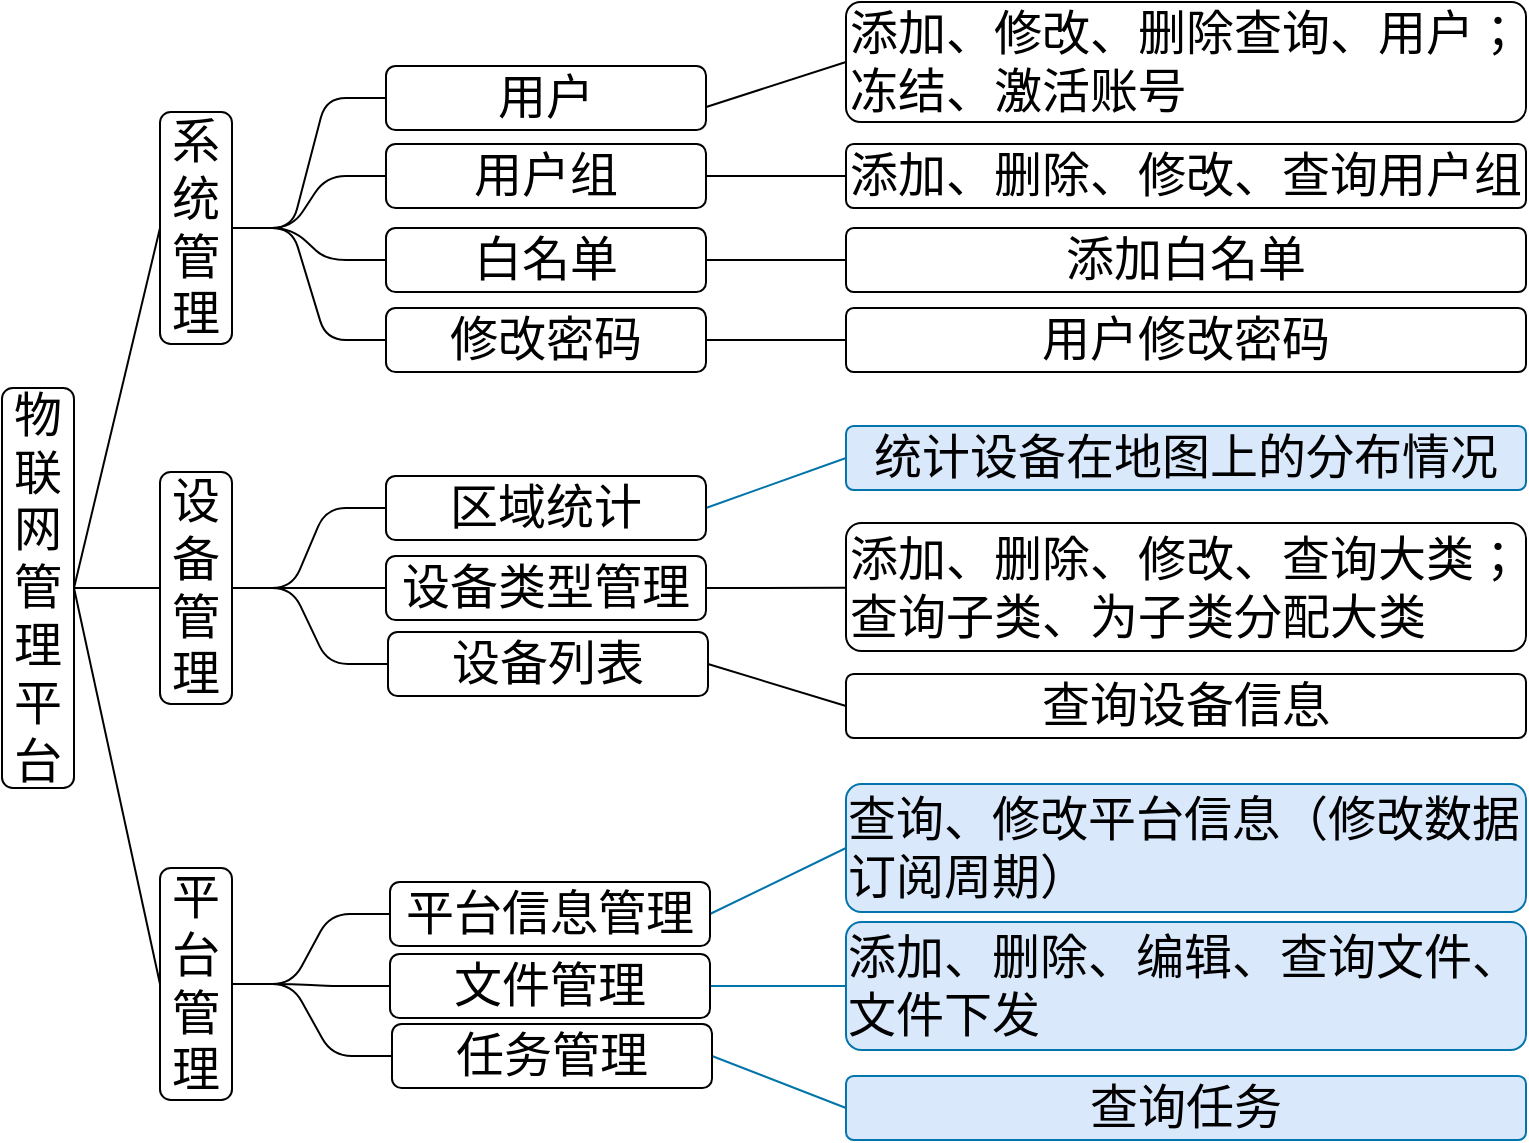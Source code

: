 <mxfile version="10.6.9" type="github"><diagram id="yHHRSJ2rEuBWz8w-P4Vs" name="第 1 页"><mxGraphModel dx="1188" dy="658" grid="1" gridSize="10" guides="1" tooltips="1" connect="1" arrows="1" fold="1" page="1" pageScale="1" pageWidth="827" pageHeight="1169" math="0" shadow="0"><root><mxCell id="0"/><mxCell id="1" parent="0"/><mxCell id="HEwijPK3uFNiO1ilvZ92-25" style="edgeStyle=entityRelationEdgeStyle;rounded=1;orthogonalLoop=1;jettySize=auto;html=1;exitX=1;exitY=0.5;exitDx=0;exitDy=0;entryX=0;entryY=0.5;entryDx=0;entryDy=0;endArrow=none;align=center;fontSize=24;fontColor=#000000;fillColor=none;" parent="1" source="HEwijPK3uFNiO1ilvZ92-74" target="HEwijPK3uFNiO1ilvZ92-24" edge="1"><mxGeometry relative="1" as="geometry"><mxPoint x="178.31" y="413.897" as="sourcePoint"/></mxGeometry></mxCell><mxCell id="HEwijPK3uFNiO1ilvZ92-32" style="edgeStyle=entityRelationEdgeStyle;rounded=1;orthogonalLoop=1;jettySize=auto;html=1;entryX=0;entryY=0.5;entryDx=0;entryDy=0;endArrow=none;align=center;exitX=1;exitY=0.5;exitDx=0;exitDy=0;fontSize=24;fontColor=#000000;fillColor=none;" parent="1" source="HEwijPK3uFNiO1ilvZ92-74" target="HEwijPK3uFNiO1ilvZ92-31" edge="1"><mxGeometry relative="1" as="geometry"><mxPoint x="130" y="418" as="sourcePoint"/></mxGeometry></mxCell><mxCell id="HEwijPK3uFNiO1ilvZ92-72" style="edgeStyle=entityRelationEdgeStyle;rounded=1;orthogonalLoop=1;jettySize=auto;html=1;entryX=0;entryY=0.5;entryDx=0;entryDy=0;endArrow=none;align=center;exitX=1;exitY=0.5;exitDx=0;exitDy=0;fontSize=24;fontColor=#000000;fillColor=none;" parent="1" source="HEwijPK3uFNiO1ilvZ92-74" target="HEwijPK3uFNiO1ilvZ92-26" edge="1"><mxGeometry relative="1" as="geometry"><mxPoint x="130" y="414" as="sourcePoint"/></mxGeometry></mxCell><mxCell id="HEwijPK3uFNiO1ilvZ92-73" style="edgeStyle=entityRelationEdgeStyle;rounded=1;orthogonalLoop=1;jettySize=auto;html=1;entryX=0;entryY=0.5;entryDx=0;entryDy=0;endArrow=none;align=center;exitX=1;exitY=0.5;exitDx=0;exitDy=0;fontSize=24;fontColor=#000000;fillColor=none;" parent="1" source="HEwijPK3uFNiO1ilvZ92-74" target="HEwijPK3uFNiO1ilvZ92-22" edge="1"><mxGeometry relative="1" as="geometry"><mxPoint x="140" y="408" as="sourcePoint"/></mxGeometry></mxCell><mxCell id="fBOdkyeobrGmgsWnieAc-47" style="edgeStyle=none;rounded=1;orthogonalLoop=1;jettySize=auto;html=1;exitX=1;exitY=0.5;exitDx=0;exitDy=0;entryX=0;entryY=0.5;entryDx=0;entryDy=0;endArrow=none;fontSize=24;fontColor=#000000;align=center;fillColor=none;" edge="1" parent="1" target="fBOdkyeobrGmgsWnieAc-19"><mxGeometry relative="1" as="geometry"><mxPoint x="366.118" y="343.471" as="sourcePoint"/></mxGeometry></mxCell><mxCell id="HEwijPK3uFNiO1ilvZ92-22" value="&lt;font style=&quot;font-size: 24px;&quot;&gt;用户&lt;/font&gt;" style="rounded=1;whiteSpace=wrap;html=1;align=center;fontSize=24;fillColor=none;" parent="1" vertex="1"><mxGeometry x="206" y="323" width="160" height="32" as="geometry"/></mxCell><mxCell id="fBOdkyeobrGmgsWnieAc-19" value="&lt;font style=&quot;font-size: 24px&quot;&gt;添加、修改、删除查询、用户；&lt;br&gt;&lt;div style=&quot;text-align: left&quot;&gt;&lt;span&gt;冻结、激活账号&lt;/span&gt;&lt;/div&gt;&lt;/font&gt;" style="rounded=1;whiteSpace=wrap;html=1;align=center;fontSize=24;fillColor=none;arcSize=12;" vertex="1" parent="1"><mxGeometry x="436" y="291" width="340" height="60" as="geometry"/></mxCell><mxCell id="HEwijPK3uFNiO1ilvZ92-24" value="&lt;font style=&quot;font-size: 24px;&quot;&gt;用户组&lt;/font&gt;" style="rounded=1;whiteSpace=wrap;html=1;align=center;fontSize=24;autosize=0;fillColor=none;" parent="1" vertex="1"><mxGeometry x="206" y="362" width="160" height="32" as="geometry"/></mxCell><mxCell id="fBOdkyeobrGmgsWnieAc-58" value="" style="edgeStyle=entityRelationEdgeStyle;rounded=0;orthogonalLoop=1;jettySize=auto;html=1;endArrow=none;endFill=0;fontSize=24;fontColor=#333333;align=center;" edge="1" parent="1" source="fBOdkyeobrGmgsWnieAc-21" target="HEwijPK3uFNiO1ilvZ92-24"><mxGeometry relative="1" as="geometry"/></mxCell><mxCell id="fBOdkyeobrGmgsWnieAc-21" value="添加、删除、修改、查询用户组&lt;br&gt;" style="rounded=1;whiteSpace=wrap;html=1;align=center;fontSize=24;autosize=0;fillColor=none;arcSize=12;" vertex="1" parent="1"><mxGeometry x="436" y="362" width="340" height="32" as="geometry"/></mxCell><mxCell id="fBOdkyeobrGmgsWnieAc-55" style="edgeStyle=entityRelationEdgeStyle;rounded=0;orthogonalLoop=1;jettySize=auto;html=1;exitX=1;exitY=0.5;exitDx=0;exitDy=0;entryX=0;entryY=0.5;entryDx=0;entryDy=0;endArrow=none;endFill=0;fontSize=24;fontColor=#333333;align=center;" edge="1" parent="1" source="HEwijPK3uFNiO1ilvZ92-26" target="fBOdkyeobrGmgsWnieAc-24"><mxGeometry relative="1" as="geometry"/></mxCell><mxCell id="HEwijPK3uFNiO1ilvZ92-26" value="&lt;span style=&quot;font-size: 24px;&quot;&gt;白名单&lt;/span&gt;" style="rounded=1;whiteSpace=wrap;html=1;align=center;fontSize=24;fillColor=none;" parent="1" vertex="1"><mxGeometry x="206" y="404" width="160" height="32" as="geometry"/></mxCell><mxCell id="fBOdkyeobrGmgsWnieAc-56" style="edgeStyle=entityRelationEdgeStyle;rounded=0;orthogonalLoop=1;jettySize=auto;html=1;exitX=1;exitY=0.5;exitDx=0;exitDy=0;entryX=0;entryY=0.5;entryDx=0;entryDy=0;endArrow=none;endFill=0;fontSize=24;fontColor=#333333;align=center;" edge="1" parent="1" source="HEwijPK3uFNiO1ilvZ92-31" target="fBOdkyeobrGmgsWnieAc-29"><mxGeometry relative="1" as="geometry"/></mxCell><mxCell id="HEwijPK3uFNiO1ilvZ92-31" value="&lt;span style=&quot;font-size: 24px;&quot;&gt;修改密码&lt;/span&gt;" style="rounded=1;whiteSpace=wrap;html=1;align=center;fontSize=24;fillColor=none;" parent="1" vertex="1"><mxGeometry x="206" y="444" width="160" height="32" as="geometry"/></mxCell><mxCell id="fBOdkyeobrGmgsWnieAc-29" value="&lt;span style=&quot;font-size: 24px&quot;&gt;用户修改密码&lt;/span&gt;" style="rounded=1;whiteSpace=wrap;html=1;align=center;fontSize=24;fillColor=none;arcSize=12;" vertex="1" parent="1"><mxGeometry x="436" y="444" width="340" height="32" as="geometry"/></mxCell><mxCell id="HEwijPK3uFNiO1ilvZ92-34" style="edgeStyle=entityRelationEdgeStyle;rounded=1;orthogonalLoop=1;jettySize=auto;html=1;exitX=1;exitY=0.5;exitDx=0;exitDy=0;entryX=0;entryY=0.5;entryDx=0;entryDy=0;endArrow=none;align=center;fontSize=24;fontColor=#000000;fillColor=none;" parent="1" source="HEwijPK3uFNiO1ilvZ92-37" target="HEwijPK3uFNiO1ilvZ92-39" edge="1"><mxGeometry relative="1" as="geometry"/></mxCell><mxCell id="HEwijPK3uFNiO1ilvZ92-70" style="edgeStyle=entityRelationEdgeStyle;rounded=1;orthogonalLoop=1;jettySize=auto;html=1;exitX=1;exitY=0.5;exitDx=0;exitDy=0;entryX=0;entryY=0.5;entryDx=0;entryDy=0;endArrow=none;align=center;fontSize=24;fontColor=#000000;fillColor=none;" parent="1" source="HEwijPK3uFNiO1ilvZ92-37" target="HEwijPK3uFNiO1ilvZ92-40" edge="1"><mxGeometry relative="1" as="geometry"/></mxCell><mxCell id="HEwijPK3uFNiO1ilvZ92-71" style="edgeStyle=entityRelationEdgeStyle;rounded=1;orthogonalLoop=1;jettySize=auto;html=1;exitX=1;exitY=0.5;exitDx=0;exitDy=0;entryX=0;entryY=0.5;entryDx=0;entryDy=0;endArrow=none;align=center;fontSize=24;fontColor=#000000;fillColor=none;" parent="1" source="HEwijPK3uFNiO1ilvZ92-37" target="HEwijPK3uFNiO1ilvZ92-38" edge="1"><mxGeometry relative="1" as="geometry"/></mxCell><mxCell id="HEwijPK3uFNiO1ilvZ92-37" value="&lt;font style=&quot;font-size: 24px;&quot;&gt;设备管理&lt;/font&gt;" style="rounded=1;whiteSpace=wrap;html=1;align=center;fontSize=24;fillColor=none;" parent="1" vertex="1"><mxGeometry x="93" y="526" width="36" height="116" as="geometry"/></mxCell><mxCell id="fBOdkyeobrGmgsWnieAc-49" style="edgeStyle=none;rounded=1;orthogonalLoop=1;jettySize=auto;html=1;exitX=1;exitY=0.5;exitDx=0;exitDy=0;entryX=0;entryY=0.5;entryDx=0;entryDy=0;endArrow=none;fontSize=24;fontColor=#000000;align=center;fillColor=#dae8fc;strokeColor=#0174AB;" edge="1" parent="1" source="HEwijPK3uFNiO1ilvZ92-38" target="fBOdkyeobrGmgsWnieAc-31"><mxGeometry relative="1" as="geometry"/></mxCell><mxCell id="HEwijPK3uFNiO1ilvZ92-38" value="&lt;span style=&quot;font-size: 24px;&quot;&gt;区域统计&lt;/span&gt;" style="rounded=1;whiteSpace=wrap;html=1;align=center;fontSize=24;fillColor=none;" parent="1" vertex="1"><mxGeometry x="206" y="528" width="160" height="32" as="geometry"/></mxCell><mxCell id="fBOdkyeobrGmgsWnieAc-31" value="&lt;span style=&quot;font-size: 24px&quot;&gt;统计设备在地图上的分布情况&lt;/span&gt;" style="rounded=1;whiteSpace=wrap;html=1;align=center;fontSize=24;fillColor=#dae8fc;strokeColor=#0174AB;arcSize=12;" vertex="1" parent="1"><mxGeometry x="436" y="503" width="340" height="32" as="geometry"/></mxCell><mxCell id="fBOdkyeobrGmgsWnieAc-34" value="" style="edgeStyle=none;rounded=1;orthogonalLoop=1;jettySize=auto;html=1;endArrow=none;fontSize=24;fontColor=#000000;align=center;exitX=1;exitY=0.5;exitDx=0;exitDy=0;fillColor=none;" edge="1" parent="1" source="HEwijPK3uFNiO1ilvZ92-39" target="fBOdkyeobrGmgsWnieAc-33"><mxGeometry relative="1" as="geometry"/></mxCell><mxCell id="HEwijPK3uFNiO1ilvZ92-39" value="&lt;span style=&quot;font-size: 24px;&quot;&gt;设备类型管理&lt;/span&gt;" style="rounded=1;whiteSpace=wrap;html=1;align=center;fontSize=24;fillColor=none;" parent="1" vertex="1"><mxGeometry x="206" y="568" width="160" height="32" as="geometry"/></mxCell><mxCell id="fBOdkyeobrGmgsWnieAc-33" value="&lt;div style=&quot;text-align: left&quot;&gt;&lt;span&gt;添加、删除、修改、查询大类；&lt;/span&gt;&lt;/div&gt;&lt;span style=&quot;font-size: 24px&quot;&gt;&lt;div style=&quot;text-align: left&quot;&gt;&lt;span&gt;查询子类、为子类分配大类&lt;/span&gt;&lt;/div&gt;&lt;/span&gt;" style="rounded=1;whiteSpace=wrap;html=1;align=center;fontSize=24;fillColor=none;arcSize=12;" vertex="1" parent="1"><mxGeometry x="436" y="551.5" width="340" height="64" as="geometry"/></mxCell><mxCell id="fBOdkyeobrGmgsWnieAc-50" style="edgeStyle=none;rounded=1;orthogonalLoop=1;jettySize=auto;html=1;exitX=1;exitY=0.5;exitDx=0;exitDy=0;entryX=0;entryY=0.5;entryDx=0;entryDy=0;endArrow=none;fontSize=24;fontColor=#000000;align=center;fillColor=none;" edge="1" parent="1" source="HEwijPK3uFNiO1ilvZ92-40" target="fBOdkyeobrGmgsWnieAc-37"><mxGeometry relative="1" as="geometry"/></mxCell><mxCell id="HEwijPK3uFNiO1ilvZ92-40" value="&lt;span style=&quot;font-size: 24px;&quot;&gt;设备列表&lt;/span&gt;" style="rounded=1;whiteSpace=wrap;html=1;align=center;fontSize=24;fillColor=none;" parent="1" vertex="1"><mxGeometry x="207" y="606" width="160" height="32" as="geometry"/></mxCell><mxCell id="fBOdkyeobrGmgsWnieAc-37" value="&lt;span style=&quot;font-size: 24px&quot;&gt;查询设备信息&lt;/span&gt;" style="rounded=1;whiteSpace=wrap;html=1;align=center;fontSize=24;fillColor=none;arcSize=12;" vertex="1" parent="1"><mxGeometry x="436" y="627" width="340" height="32" as="geometry"/></mxCell><mxCell id="HEwijPK3uFNiO1ilvZ92-54" style="edgeStyle=entityRelationEdgeStyle;rounded=1;orthogonalLoop=1;jettySize=auto;html=1;exitX=1;exitY=0.5;exitDx=0;exitDy=0;entryX=0;entryY=0.5;entryDx=0;entryDy=0;endArrow=none;align=center;fontSize=24;fontColor=#000000;fillColor=none;" parent="1" source="HEwijPK3uFNiO1ilvZ92-75" target="HEwijPK3uFNiO1ilvZ92-58" edge="1"><mxGeometry relative="1" as="geometry"><mxPoint x="179.69" y="790.172" as="sourcePoint"/></mxGeometry></mxCell><mxCell id="HEwijPK3uFNiO1ilvZ92-67" style="edgeStyle=entityRelationEdgeStyle;rounded=1;orthogonalLoop=1;jettySize=auto;html=1;entryX=0;entryY=0.5;entryDx=0;entryDy=0;endArrow=none;align=center;exitX=1;exitY=0.5;exitDx=0;exitDy=0;fontSize=24;fontColor=#000000;fillColor=none;" parent="1" source="HEwijPK3uFNiO1ilvZ92-75" target="HEwijPK3uFNiO1ilvZ92-57" edge="1"><mxGeometry relative="1" as="geometry"><mxPoint x="140" y="786" as="sourcePoint"/></mxGeometry></mxCell><mxCell id="HEwijPK3uFNiO1ilvZ92-69" style="edgeStyle=entityRelationEdgeStyle;rounded=1;orthogonalLoop=1;jettySize=auto;html=1;entryX=0;entryY=0.5;entryDx=0;entryDy=0;endArrow=none;align=center;exitX=1;exitY=0.5;exitDx=0;exitDy=0;fontSize=24;fontColor=#000000;fillColor=none;" parent="1" source="HEwijPK3uFNiO1ilvZ92-75" target="HEwijPK3uFNiO1ilvZ92-59" edge="1"><mxGeometry relative="1" as="geometry"><mxPoint x="140" y="776" as="sourcePoint"/></mxGeometry></mxCell><mxCell id="fBOdkyeobrGmgsWnieAc-40" value="" style="edgeStyle=none;rounded=1;orthogonalLoop=1;jettySize=auto;html=1;endArrow=none;fontSize=24;fontColor=#000000;align=center;exitX=1;exitY=0.5;exitDx=0;exitDy=0;entryX=0;entryY=0.5;entryDx=0;entryDy=0;fillColor=#dae8fc;strokeColor=#0174AB;" edge="1" parent="1" source="HEwijPK3uFNiO1ilvZ92-57" target="fBOdkyeobrGmgsWnieAc-39"><mxGeometry relative="1" as="geometry"/></mxCell><mxCell id="HEwijPK3uFNiO1ilvZ92-57" value="&lt;span style=&quot;font-size: 24px;&quot;&gt;平台信息管理&lt;/span&gt;" style="rounded=1;whiteSpace=wrap;html=1;align=center;fontSize=24;fillColor=none;" parent="1" vertex="1"><mxGeometry x="208" y="731" width="160" height="32" as="geometry"/></mxCell><mxCell id="fBOdkyeobrGmgsWnieAc-39" value="&lt;div style=&quot;text-align: left&quot;&gt;&lt;span&gt;查询、修改平台信息（修改数据订阅周期&lt;/span&gt;&lt;span&gt;）&lt;/span&gt;&lt;/div&gt;" style="rounded=1;whiteSpace=wrap;html=1;align=center;fontSize=24;fillColor=#dae8fc;strokeColor=#0174AB;arcSize=12;" vertex="1" parent="1"><mxGeometry x="436" y="682" width="340" height="64" as="geometry"/></mxCell><mxCell id="fBOdkyeobrGmgsWnieAc-51" style="edgeStyle=none;rounded=1;orthogonalLoop=1;jettySize=auto;html=1;exitX=1;exitY=0.5;exitDx=0;exitDy=0;entryX=0;entryY=0.5;entryDx=0;entryDy=0;endArrow=none;fontSize=24;fontColor=#000000;align=center;fillColor=#dae8fc;strokeColor=#0174AB;" edge="1" parent="1" source="HEwijPK3uFNiO1ilvZ92-58" target="fBOdkyeobrGmgsWnieAc-42"><mxGeometry relative="1" as="geometry"/></mxCell><mxCell id="HEwijPK3uFNiO1ilvZ92-58" value="&lt;span style=&quot;font-size: 24px;&quot;&gt;文件管理&lt;/span&gt;" style="rounded=1;whiteSpace=wrap;html=1;align=center;fontSize=24;fillColor=none;" parent="1" vertex="1"><mxGeometry x="208" y="767" width="160" height="32" as="geometry"/></mxCell><mxCell id="fBOdkyeobrGmgsWnieAc-42" value="&lt;div style=&quot;text-align: left&quot;&gt;&lt;span&gt;添加、删除、编辑、查询文件、文件下发&lt;/span&gt;&lt;/div&gt;" style="rounded=1;whiteSpace=wrap;html=1;align=center;fontSize=24;fillColor=#dae8fc;strokeColor=#0174AB;arcSize=12;" vertex="1" parent="1"><mxGeometry x="436" y="751" width="340" height="64" as="geometry"/></mxCell><mxCell id="fBOdkyeobrGmgsWnieAc-45" value="" style="edgeStyle=none;rounded=1;orthogonalLoop=1;jettySize=auto;html=1;endArrow=none;fontSize=24;fontColor=#000000;align=center;entryX=0;entryY=0.5;entryDx=0;entryDy=0;exitX=1;exitY=0.5;exitDx=0;exitDy=0;fillColor=#dae8fc;strokeColor=#0174AB;" edge="1" parent="1" source="HEwijPK3uFNiO1ilvZ92-59" target="fBOdkyeobrGmgsWnieAc-44"><mxGeometry relative="1" as="geometry"/></mxCell><mxCell id="HEwijPK3uFNiO1ilvZ92-59" value="&lt;span style=&quot;font-size: 24px;&quot;&gt;任务管理&lt;/span&gt;" style="rounded=1;whiteSpace=wrap;html=1;align=center;fontSize=24;fillColor=none;" parent="1" vertex="1"><mxGeometry x="209" y="802" width="160" height="32" as="geometry"/></mxCell><mxCell id="fBOdkyeobrGmgsWnieAc-44" value="&lt;span style=&quot;font-size: 24px&quot;&gt;查询任务&lt;/span&gt;" style="rounded=1;whiteSpace=wrap;html=1;align=center;fontSize=24;fillColor=#dae8fc;strokeColor=#0174AB;arcSize=12;" vertex="1" parent="1"><mxGeometry x="436" y="828" width="340" height="32" as="geometry"/></mxCell><mxCell id="HEwijPK3uFNiO1ilvZ92-76" style="rounded=1;orthogonalLoop=1;jettySize=auto;html=1;exitX=1;exitY=0.5;exitDx=0;exitDy=0;entryX=0;entryY=0.5;entryDx=0;entryDy=0;endArrow=none;align=center;fontSize=24;fontColor=#000000;fillColor=none;" parent="1" source="HEwijPK3uFNiO1ilvZ92-60" target="HEwijPK3uFNiO1ilvZ92-74" edge="1"><mxGeometry relative="1" as="geometry"/></mxCell><mxCell id="HEwijPK3uFNiO1ilvZ92-77" style="edgeStyle=orthogonalEdgeStyle;curved=1;rounded=1;orthogonalLoop=1;jettySize=auto;html=1;exitX=1;exitY=0.5;exitDx=0;exitDy=0;endArrow=none;align=center;fontSize=24;fontColor=#000000;fillColor=none;" parent="1" source="HEwijPK3uFNiO1ilvZ92-60" target="HEwijPK3uFNiO1ilvZ92-37" edge="1"><mxGeometry relative="1" as="geometry"/></mxCell><mxCell id="HEwijPK3uFNiO1ilvZ92-78" style="rounded=1;orthogonalLoop=1;jettySize=auto;html=1;exitX=1;exitY=0.5;exitDx=0;exitDy=0;entryX=0;entryY=0.5;entryDx=0;entryDy=0;endArrow=none;align=center;fontSize=24;fontColor=#000000;fillColor=none;" parent="1" source="HEwijPK3uFNiO1ilvZ92-60" target="HEwijPK3uFNiO1ilvZ92-75" edge="1"><mxGeometry relative="1" as="geometry"/></mxCell><mxCell id="HEwijPK3uFNiO1ilvZ92-60" value="&lt;font style=&quot;font-size: 24px;&quot;&gt;物联网管理平台&lt;/font&gt;" style="rounded=1;whiteSpace=wrap;html=1;align=center;fontSize=24;fillColor=none;" parent="1" vertex="1"><mxGeometry x="14" y="484" width="36" height="200" as="geometry"/></mxCell><mxCell id="HEwijPK3uFNiO1ilvZ92-74" value="&lt;font style=&quot;font-size: 24px;&quot;&gt;系统&lt;br style=&quot;font-size: 24px;&quot;&gt;管理&lt;br style=&quot;font-size: 24px;&quot;&gt;&lt;/font&gt;" style="rounded=1;whiteSpace=wrap;html=1;align=center;fontSize=24;fillColor=none;" parent="1" vertex="1"><mxGeometry x="93" y="346" width="36" height="116" as="geometry"/></mxCell><mxCell id="HEwijPK3uFNiO1ilvZ92-75" value="&lt;font style=&quot;font-size: 24px;&quot;&gt;平台管理&lt;br style=&quot;font-size: 24px;&quot;&gt;&lt;/font&gt;" style="rounded=1;whiteSpace=wrap;html=1;align=center;fontSize=24;fillColor=none;" parent="1" vertex="1"><mxGeometry x="93" y="724" width="36" height="116" as="geometry"/></mxCell><mxCell id="fBOdkyeobrGmgsWnieAc-24" value="添加白名单&lt;br&gt;" style="rounded=1;whiteSpace=wrap;html=1;align=center;fontSize=24;autosize=0;fillColor=none;arcSize=12;" vertex="1" parent="1"><mxGeometry x="436" y="404" width="340" height="32" as="geometry"/></mxCell></root></mxGraphModel></diagram></mxfile>